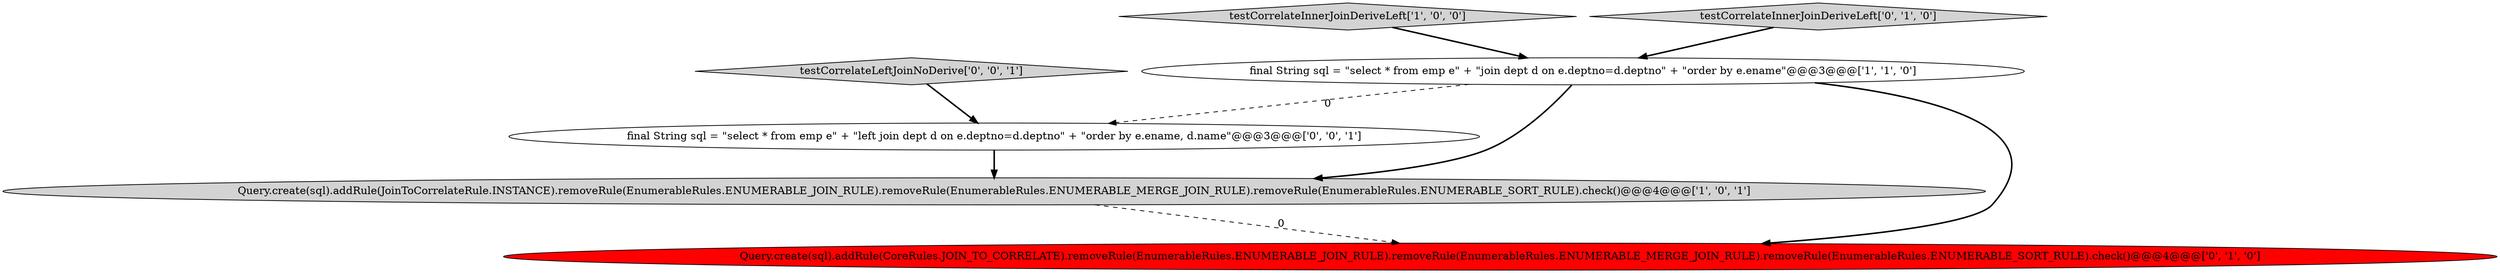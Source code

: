 digraph {
1 [style = filled, label = "final String sql = \"select * from emp e\" + \"join dept d on e.deptno=d.deptno\" + \"order by e.ename\"@@@3@@@['1', '1', '0']", fillcolor = white, shape = ellipse image = "AAA0AAABBB1BBB"];
5 [style = filled, label = "final String sql = \"select * from emp e\" + \"left join dept d on e.deptno=d.deptno\" + \"order by e.ename, d.name\"@@@3@@@['0', '0', '1']", fillcolor = white, shape = ellipse image = "AAA0AAABBB3BBB"];
6 [style = filled, label = "testCorrelateLeftJoinNoDerive['0', '0', '1']", fillcolor = lightgray, shape = diamond image = "AAA0AAABBB3BBB"];
2 [style = filled, label = "testCorrelateInnerJoinDeriveLeft['1', '0', '0']", fillcolor = lightgray, shape = diamond image = "AAA0AAABBB1BBB"];
0 [style = filled, label = "Query.create(sql).addRule(JoinToCorrelateRule.INSTANCE).removeRule(EnumerableRules.ENUMERABLE_JOIN_RULE).removeRule(EnumerableRules.ENUMERABLE_MERGE_JOIN_RULE).removeRule(EnumerableRules.ENUMERABLE_SORT_RULE).check()@@@4@@@['1', '0', '1']", fillcolor = lightgray, shape = ellipse image = "AAA0AAABBB1BBB"];
3 [style = filled, label = "Query.create(sql).addRule(CoreRules.JOIN_TO_CORRELATE).removeRule(EnumerableRules.ENUMERABLE_JOIN_RULE).removeRule(EnumerableRules.ENUMERABLE_MERGE_JOIN_RULE).removeRule(EnumerableRules.ENUMERABLE_SORT_RULE).check()@@@4@@@['0', '1', '0']", fillcolor = red, shape = ellipse image = "AAA1AAABBB2BBB"];
4 [style = filled, label = "testCorrelateInnerJoinDeriveLeft['0', '1', '0']", fillcolor = lightgray, shape = diamond image = "AAA0AAABBB2BBB"];
1->3 [style = bold, label=""];
6->5 [style = bold, label=""];
4->1 [style = bold, label=""];
0->3 [style = dashed, label="0"];
1->0 [style = bold, label=""];
1->5 [style = dashed, label="0"];
5->0 [style = bold, label=""];
2->1 [style = bold, label=""];
}
